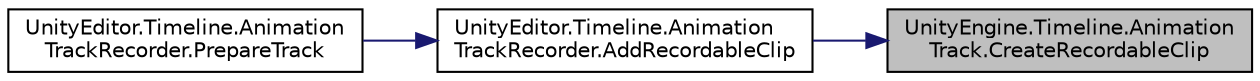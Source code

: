 digraph "UnityEngine.Timeline.AnimationTrack.CreateRecordableClip"
{
 // LATEX_PDF_SIZE
  edge [fontname="Helvetica",fontsize="10",labelfontname="Helvetica",labelfontsize="10"];
  node [fontname="Helvetica",fontsize="10",shape=record];
  rankdir="RL";
  Node1 [label="UnityEngine.Timeline.Animation\lTrack.CreateRecordableClip",height=0.2,width=0.4,color="black", fillcolor="grey75", style="filled", fontcolor="black",tooltip="Creates a TimelineClip, AnimationPlayableAsset and an AnimationClip. Use this clip to record in a tim..."];
  Node1 -> Node2 [dir="back",color="midnightblue",fontsize="10",style="solid",fontname="Helvetica"];
  Node2 [label="UnityEditor.Timeline.Animation\lTrackRecorder.AddRecordableClip",height=0.2,width=0.4,color="black", fillcolor="white", style="filled",URL="$class_unity_editor_1_1_timeline_1_1_animation_track_recorder.html#ae9a7eb659ce6f6bf1b2dacdb659d7bb7",tooltip=" "];
  Node2 -> Node3 [dir="back",color="midnightblue",fontsize="10",style="solid",fontname="Helvetica"];
  Node3 [label="UnityEditor.Timeline.Animation\lTrackRecorder.PrepareTrack",height=0.2,width=0.4,color="black", fillcolor="white", style="filled",URL="$class_unity_editor_1_1_timeline_1_1_animation_track_recorder.html#aaa1833fd02ef8ae07e3ed534f155e97d",tooltip=" "];
}
